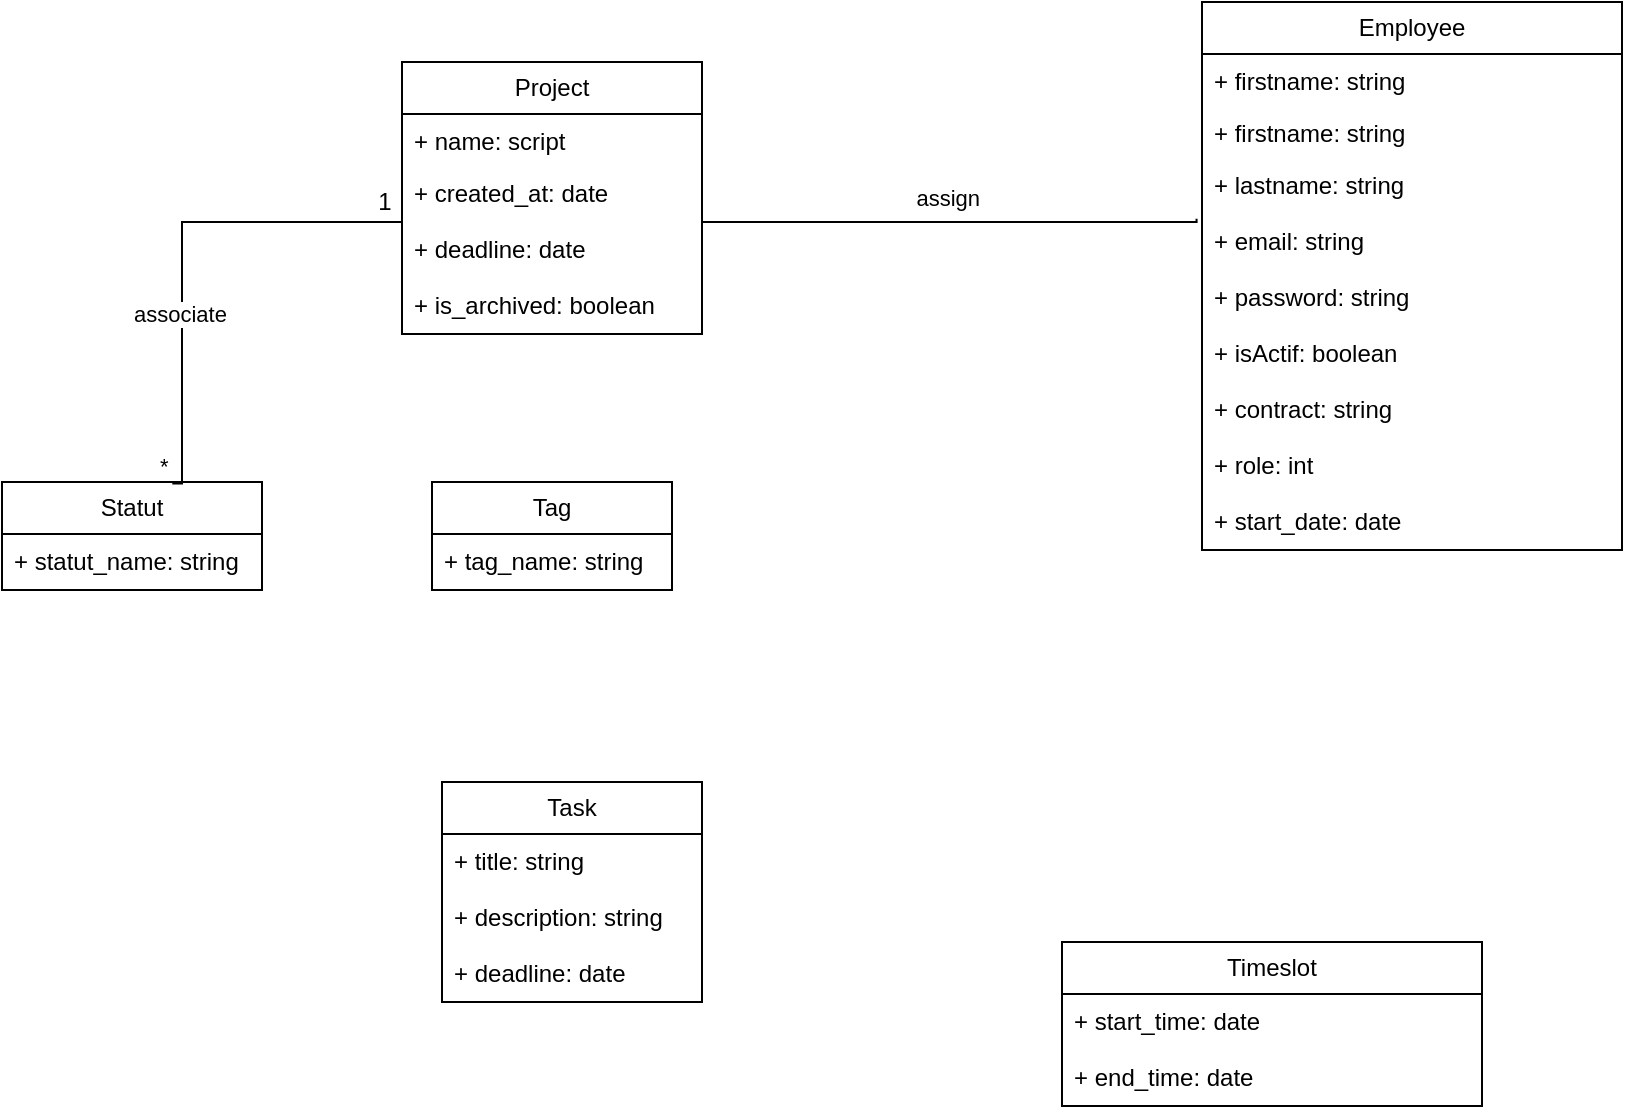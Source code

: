 <mxfile version="26.0.11">
  <diagram id="C5RBs43oDa-KdzZeNtuy" name="Page-1">
    <mxGraphModel dx="1290" dy="556" grid="1" gridSize="10" guides="1" tooltips="1" connect="1" arrows="1" fold="1" page="1" pageScale="1" pageWidth="827" pageHeight="1169" math="0" shadow="0">
      <root>
        <mxCell id="WIyWlLk6GJQsqaUBKTNV-0" />
        <mxCell id="WIyWlLk6GJQsqaUBKTNV-1" parent="WIyWlLk6GJQsqaUBKTNV-0" />
        <mxCell id="kQoDp-DeA303PuCBQzwz-1" value="Project" style="swimlane;fontStyle=0;childLayout=stackLayout;horizontal=1;startSize=26;fillColor=none;horizontalStack=0;resizeParent=1;resizeParentMax=0;resizeLast=0;collapsible=1;marginBottom=0;whiteSpace=wrap;html=1;" vertex="1" parent="WIyWlLk6GJQsqaUBKTNV-1">
          <mxGeometry x="200" y="40" width="150" height="136" as="geometry" />
        </mxCell>
        <mxCell id="kQoDp-DeA303PuCBQzwz-2" value="+ name: script" style="text;strokeColor=none;fillColor=none;align=left;verticalAlign=top;spacingLeft=4;spacingRight=4;overflow=hidden;rotatable=0;points=[[0,0.5],[1,0.5]];portConstraint=eastwest;whiteSpace=wrap;html=1;" vertex="1" parent="kQoDp-DeA303PuCBQzwz-1">
          <mxGeometry y="26" width="150" height="26" as="geometry" />
        </mxCell>
        <mxCell id="kQoDp-DeA303PuCBQzwz-7" value="+ created_at: date" style="text;strokeColor=none;fillColor=none;align=left;verticalAlign=top;spacingLeft=4;spacingRight=4;overflow=hidden;rotatable=0;points=[[0,0.5],[1,0.5]];portConstraint=eastwest;whiteSpace=wrap;html=1;" vertex="1" parent="kQoDp-DeA303PuCBQzwz-1">
          <mxGeometry y="52" width="150" height="28" as="geometry" />
        </mxCell>
        <mxCell id="kQoDp-DeA303PuCBQzwz-8" value="+ deadline: date" style="text;strokeColor=none;fillColor=none;align=left;verticalAlign=top;spacingLeft=4;spacingRight=4;overflow=hidden;rotatable=0;points=[[0,0.5],[1,0.5]];portConstraint=eastwest;whiteSpace=wrap;html=1;" vertex="1" parent="kQoDp-DeA303PuCBQzwz-1">
          <mxGeometry y="80" width="150" height="28" as="geometry" />
        </mxCell>
        <mxCell id="kQoDp-DeA303PuCBQzwz-3" value="+ is_archived: boolean" style="text;strokeColor=none;fillColor=none;align=left;verticalAlign=top;spacingLeft=4;spacingRight=4;overflow=hidden;rotatable=0;points=[[0,0.5],[1,0.5]];portConstraint=eastwest;whiteSpace=wrap;html=1;" vertex="1" parent="kQoDp-DeA303PuCBQzwz-1">
          <mxGeometry y="108" width="150" height="28" as="geometry" />
        </mxCell>
        <mxCell id="kQoDp-DeA303PuCBQzwz-9" value="Employee" style="swimlane;fontStyle=0;childLayout=stackLayout;horizontal=1;startSize=26;fillColor=none;horizontalStack=0;resizeParent=1;resizeParentMax=0;resizeLast=0;collapsible=1;marginBottom=0;whiteSpace=wrap;html=1;" vertex="1" parent="WIyWlLk6GJQsqaUBKTNV-1">
          <mxGeometry x="600" y="10" width="210" height="274" as="geometry" />
        </mxCell>
        <mxCell id="kQoDp-DeA303PuCBQzwz-58" value="+ firstname: string" style="text;strokeColor=none;fillColor=none;align=left;verticalAlign=top;spacingLeft=4;spacingRight=4;overflow=hidden;rotatable=0;points=[[0,0.5],[1,0.5]];portConstraint=eastwest;whiteSpace=wrap;html=1;" vertex="1" parent="kQoDp-DeA303PuCBQzwz-9">
          <mxGeometry y="26" width="210" height="26" as="geometry" />
        </mxCell>
        <mxCell id="kQoDp-DeA303PuCBQzwz-10" value="+ firstname: string" style="text;strokeColor=none;fillColor=none;align=left;verticalAlign=top;spacingLeft=4;spacingRight=4;overflow=hidden;rotatable=0;points=[[0,0.5],[1,0.5]];portConstraint=eastwest;whiteSpace=wrap;html=1;" vertex="1" parent="kQoDp-DeA303PuCBQzwz-9">
          <mxGeometry y="52" width="210" height="26" as="geometry" />
        </mxCell>
        <mxCell id="kQoDp-DeA303PuCBQzwz-17" value="+ lastname: string" style="text;strokeColor=none;fillColor=none;align=left;verticalAlign=top;spacingLeft=4;spacingRight=4;overflow=hidden;rotatable=0;points=[[0,0.5],[1,0.5]];portConstraint=eastwest;whiteSpace=wrap;html=1;" vertex="1" parent="kQoDp-DeA303PuCBQzwz-9">
          <mxGeometry y="78" width="210" height="28" as="geometry" />
        </mxCell>
        <mxCell id="kQoDp-DeA303PuCBQzwz-11" value="+ email: string" style="text;strokeColor=none;fillColor=none;align=left;verticalAlign=top;spacingLeft=4;spacingRight=4;overflow=hidden;rotatable=0;points=[[0,0.5],[1,0.5]];portConstraint=eastwest;whiteSpace=wrap;html=1;" vertex="1" parent="kQoDp-DeA303PuCBQzwz-9">
          <mxGeometry y="106" width="210" height="28" as="geometry" />
        </mxCell>
        <mxCell id="kQoDp-DeA303PuCBQzwz-16" value="+ password: string" style="text;strokeColor=none;fillColor=none;align=left;verticalAlign=top;spacingLeft=4;spacingRight=4;overflow=hidden;rotatable=0;points=[[0,0.5],[1,0.5]];portConstraint=eastwest;whiteSpace=wrap;html=1;" vertex="1" parent="kQoDp-DeA303PuCBQzwz-9">
          <mxGeometry y="134" width="210" height="28" as="geometry" />
        </mxCell>
        <mxCell id="kQoDp-DeA303PuCBQzwz-13" value="+ isActif: boolean" style="text;strokeColor=none;fillColor=none;align=left;verticalAlign=top;spacingLeft=4;spacingRight=4;overflow=hidden;rotatable=0;points=[[0,0.5],[1,0.5]];portConstraint=eastwest;whiteSpace=wrap;html=1;" vertex="1" parent="kQoDp-DeA303PuCBQzwz-9">
          <mxGeometry y="162" width="210" height="28" as="geometry" />
        </mxCell>
        <mxCell id="kQoDp-DeA303PuCBQzwz-15" value="+ contract: string" style="text;strokeColor=none;fillColor=none;align=left;verticalAlign=top;spacingLeft=4;spacingRight=4;overflow=hidden;rotatable=0;points=[[0,0.5],[1,0.5]];portConstraint=eastwest;whiteSpace=wrap;html=1;" vertex="1" parent="kQoDp-DeA303PuCBQzwz-9">
          <mxGeometry y="190" width="210" height="28" as="geometry" />
        </mxCell>
        <mxCell id="kQoDp-DeA303PuCBQzwz-14" value="+ role: int" style="text;strokeColor=none;fillColor=none;align=left;verticalAlign=top;spacingLeft=4;spacingRight=4;overflow=hidden;rotatable=0;points=[[0,0.5],[1,0.5]];portConstraint=eastwest;whiteSpace=wrap;html=1;" vertex="1" parent="kQoDp-DeA303PuCBQzwz-9">
          <mxGeometry y="218" width="210" height="28" as="geometry" />
        </mxCell>
        <mxCell id="kQoDp-DeA303PuCBQzwz-12" value="+ start_date: date" style="text;strokeColor=none;fillColor=none;align=left;verticalAlign=top;spacingLeft=4;spacingRight=4;overflow=hidden;rotatable=0;points=[[0,0.5],[1,0.5]];portConstraint=eastwest;whiteSpace=wrap;html=1;" vertex="1" parent="kQoDp-DeA303PuCBQzwz-9">
          <mxGeometry y="246" width="210" height="28" as="geometry" />
        </mxCell>
        <mxCell id="kQoDp-DeA303PuCBQzwz-18" value="Timeslot" style="swimlane;fontStyle=0;childLayout=stackLayout;horizontal=1;startSize=26;fillColor=none;horizontalStack=0;resizeParent=1;resizeParentMax=0;resizeLast=0;collapsible=1;marginBottom=0;whiteSpace=wrap;html=1;" vertex="1" parent="WIyWlLk6GJQsqaUBKTNV-1">
          <mxGeometry x="530" y="480" width="210" height="82" as="geometry" />
        </mxCell>
        <mxCell id="kQoDp-DeA303PuCBQzwz-25" value="+ start_time: date" style="text;strokeColor=none;fillColor=none;align=left;verticalAlign=top;spacingLeft=4;spacingRight=4;overflow=hidden;rotatable=0;points=[[0,0.5],[1,0.5]];portConstraint=eastwest;whiteSpace=wrap;html=1;" vertex="1" parent="kQoDp-DeA303PuCBQzwz-18">
          <mxGeometry y="26" width="210" height="28" as="geometry" />
        </mxCell>
        <mxCell id="kQoDp-DeA303PuCBQzwz-26" value="+ end_time: date" style="text;strokeColor=none;fillColor=none;align=left;verticalAlign=top;spacingLeft=4;spacingRight=4;overflow=hidden;rotatable=0;points=[[0,0.5],[1,0.5]];portConstraint=eastwest;whiteSpace=wrap;html=1;" vertex="1" parent="kQoDp-DeA303PuCBQzwz-18">
          <mxGeometry y="54" width="210" height="28" as="geometry" />
        </mxCell>
        <mxCell id="kQoDp-DeA303PuCBQzwz-27" value="Tag" style="swimlane;fontStyle=0;childLayout=stackLayout;horizontal=1;startSize=26;fillColor=none;horizontalStack=0;resizeParent=1;resizeParentMax=0;resizeLast=0;collapsible=1;marginBottom=0;whiteSpace=wrap;html=1;" vertex="1" parent="WIyWlLk6GJQsqaUBKTNV-1">
          <mxGeometry x="215" y="250" width="120" height="54" as="geometry" />
        </mxCell>
        <mxCell id="kQoDp-DeA303PuCBQzwz-28" value="+ tag_name: string" style="text;strokeColor=none;fillColor=none;align=left;verticalAlign=top;spacingLeft=4;spacingRight=4;overflow=hidden;rotatable=0;points=[[0,0.5],[1,0.5]];portConstraint=eastwest;whiteSpace=wrap;html=1;" vertex="1" parent="kQoDp-DeA303PuCBQzwz-27">
          <mxGeometry y="26" width="120" height="28" as="geometry" />
        </mxCell>
        <mxCell id="kQoDp-DeA303PuCBQzwz-30" value="Task" style="swimlane;fontStyle=0;childLayout=stackLayout;horizontal=1;startSize=26;fillColor=none;horizontalStack=0;resizeParent=1;resizeParentMax=0;resizeLast=0;collapsible=1;marginBottom=0;whiteSpace=wrap;html=1;" vertex="1" parent="WIyWlLk6GJQsqaUBKTNV-1">
          <mxGeometry x="220" y="400" width="130" height="110" as="geometry" />
        </mxCell>
        <mxCell id="kQoDp-DeA303PuCBQzwz-33" value="+ title: string" style="text;strokeColor=none;fillColor=none;align=left;verticalAlign=top;spacingLeft=4;spacingRight=4;overflow=hidden;rotatable=0;points=[[0,0.5],[1,0.5]];portConstraint=eastwest;whiteSpace=wrap;html=1;" vertex="1" parent="kQoDp-DeA303PuCBQzwz-30">
          <mxGeometry y="26" width="130" height="28" as="geometry" />
        </mxCell>
        <mxCell id="kQoDp-DeA303PuCBQzwz-32" value="+ description: string" style="text;strokeColor=none;fillColor=none;align=left;verticalAlign=top;spacingLeft=4;spacingRight=4;overflow=hidden;rotatable=0;points=[[0,0.5],[1,0.5]];portConstraint=eastwest;whiteSpace=wrap;html=1;" vertex="1" parent="kQoDp-DeA303PuCBQzwz-30">
          <mxGeometry y="54" width="130" height="28" as="geometry" />
        </mxCell>
        <mxCell id="kQoDp-DeA303PuCBQzwz-31" value="+ deadline: date" style="text;strokeColor=none;fillColor=none;align=left;verticalAlign=top;spacingLeft=4;spacingRight=4;overflow=hidden;rotatable=0;points=[[0,0.5],[1,0.5]];portConstraint=eastwest;whiteSpace=wrap;html=1;" vertex="1" parent="kQoDp-DeA303PuCBQzwz-30">
          <mxGeometry y="82" width="130" height="28" as="geometry" />
        </mxCell>
        <mxCell id="kQoDp-DeA303PuCBQzwz-34" value="Statut" style="swimlane;fontStyle=0;childLayout=stackLayout;horizontal=1;startSize=26;fillColor=none;horizontalStack=0;resizeParent=1;resizeParentMax=0;resizeLast=0;collapsible=1;marginBottom=0;whiteSpace=wrap;html=1;" vertex="1" parent="WIyWlLk6GJQsqaUBKTNV-1">
          <mxGeometry y="250" width="130" height="54" as="geometry" />
        </mxCell>
        <mxCell id="kQoDp-DeA303PuCBQzwz-35" value="+ statut_name: string" style="text;strokeColor=none;fillColor=none;align=left;verticalAlign=top;spacingLeft=4;spacingRight=4;overflow=hidden;rotatable=0;points=[[0,0.5],[1,0.5]];portConstraint=eastwest;whiteSpace=wrap;html=1;" vertex="1" parent="kQoDp-DeA303PuCBQzwz-34">
          <mxGeometry y="26" width="130" height="28" as="geometry" />
        </mxCell>
        <mxCell id="kQoDp-DeA303PuCBQzwz-43" value="" style="endArrow=none;html=1;edgeStyle=orthogonalEdgeStyle;rounded=0;entryX=0.655;entryY=0.015;entryDx=0;entryDy=0;entryPerimeter=0;" edge="1" parent="WIyWlLk6GJQsqaUBKTNV-1">
          <mxGeometry relative="1" as="geometry">
            <mxPoint x="200" y="90" as="sourcePoint" />
            <mxPoint x="85.15" y="250.81" as="targetPoint" />
            <Array as="points">
              <mxPoint x="200" y="120" />
              <mxPoint x="90" y="120" />
              <mxPoint x="90" y="251" />
            </Array>
          </mxGeometry>
        </mxCell>
        <mxCell id="kQoDp-DeA303PuCBQzwz-44" value="associate" style="edgeLabel;resizable=0;html=1;align=left;verticalAlign=bottom;" connectable="0" vertex="1" parent="kQoDp-DeA303PuCBQzwz-43">
          <mxGeometry x="-1" relative="1" as="geometry">
            <mxPoint x="-136" y="84" as="offset" />
          </mxGeometry>
        </mxCell>
        <mxCell id="kQoDp-DeA303PuCBQzwz-48" value="*" style="edgeLabel;resizable=0;html=1;align=left;verticalAlign=bottom;" connectable="0" vertex="1" parent="WIyWlLk6GJQsqaUBKTNV-1">
          <mxGeometry x="81.0" y="243.004" as="geometry">
            <mxPoint x="-4" y="7" as="offset" />
          </mxGeometry>
        </mxCell>
        <mxCell id="kQoDp-DeA303PuCBQzwz-49" value="1" style="text;html=1;align=center;verticalAlign=middle;resizable=0;points=[];autosize=1;strokeColor=none;fillColor=none;" vertex="1" parent="WIyWlLk6GJQsqaUBKTNV-1">
          <mxGeometry x="176" y="95" width="30" height="30" as="geometry" />
        </mxCell>
        <mxCell id="kQoDp-DeA303PuCBQzwz-52" value="" style="endArrow=none;html=1;edgeStyle=orthogonalEdgeStyle;rounded=0;entryX=-0.013;entryY=0.086;entryDx=0;entryDy=0;entryPerimeter=0;" edge="1" parent="WIyWlLk6GJQsqaUBKTNV-1" target="kQoDp-DeA303PuCBQzwz-11">
          <mxGeometry relative="1" as="geometry">
            <mxPoint x="350" y="90" as="sourcePoint" />
            <mxPoint x="500" y="90" as="targetPoint" />
            <Array as="points">
              <mxPoint x="350" y="90" />
              <mxPoint x="350" y="120" />
              <mxPoint x="597" y="120" />
            </Array>
          </mxGeometry>
        </mxCell>
        <mxCell id="kQoDp-DeA303PuCBQzwz-59" value="assign" style="edgeLabel;resizable=0;html=1;align=right;verticalAlign=bottom;" connectable="0" vertex="1" parent="WIyWlLk6GJQsqaUBKTNV-1">
          <mxGeometry x="607.27" y="147.0" as="geometry">
            <mxPoint x="-118" y="-31" as="offset" />
          </mxGeometry>
        </mxCell>
      </root>
    </mxGraphModel>
  </diagram>
</mxfile>
